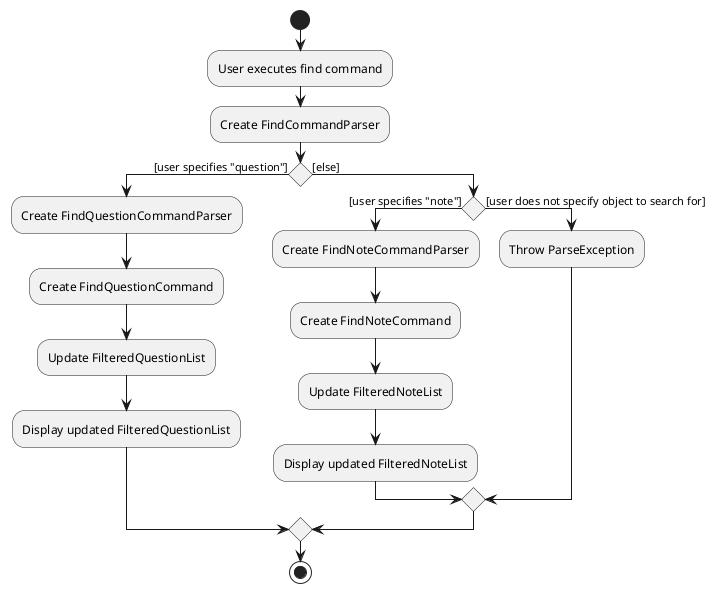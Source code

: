 @startuml
start
:User executes find command;
:Create FindCommandParser;

'Since the beta syntax does not support placing the condition outside the
'diamond we place it as the true branch instead.

if () then ([user specifies "question"])
    :Create FindQuestionCommandParser;
    :Create FindQuestionCommand;
    :Update FilteredQuestionList;
    :Display updated FilteredQuestionList;
else ([else])
    if() then ([user specifies "note"])
        :Create FindNoteCommandParser;
        :Create FindNoteCommand;
        :Update FilteredNoteList;
        :Display updated FilteredNoteList;
    else([user does not specify object to search for])
        :Throw ParseException;
    endif
endif
stop
@enduml
